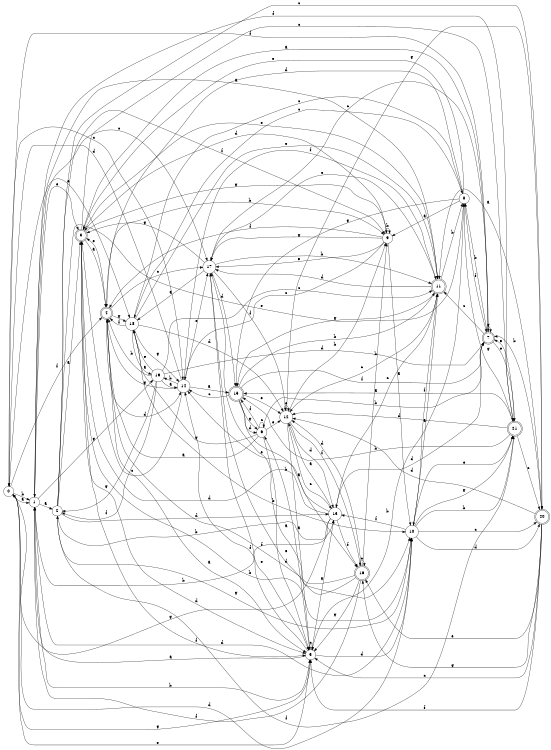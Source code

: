 digraph n18_4 {
__start0 [label="" shape="none"];

rankdir=LR;
size="8,5";

s0 [style="filled", color="black", fillcolor="white" shape="circle", label="0"];
s1 [style="filled", color="black", fillcolor="white" shape="circle", label="1"];
s2 [style="filled", color="black", fillcolor="white" shape="circle", label="2"];
s3 [style="rounded,filled", color="black", fillcolor="white" shape="doublecircle", label="3"];
s4 [style="rounded,filled", color="black", fillcolor="white" shape="doublecircle", label="4"];
s5 [style="filled", color="black", fillcolor="white" shape="circle", label="5"];
s6 [style="filled", color="black", fillcolor="white" shape="circle", label="6"];
s7 [style="rounded,filled", color="black", fillcolor="white" shape="doublecircle", label="7"];
s8 [style="filled", color="black", fillcolor="white" shape="circle", label="8"];
s9 [style="filled", color="black", fillcolor="white" shape="circle", label="9"];
s10 [style="filled", color="black", fillcolor="white" shape="circle", label="10"];
s11 [style="rounded,filled", color="black", fillcolor="white" shape="doublecircle", label="11"];
s12 [style="filled", color="black", fillcolor="white" shape="circle", label="12"];
s13 [style="filled", color="black", fillcolor="white" shape="circle", label="13"];
s14 [style="filled", color="black", fillcolor="white" shape="circle", label="14"];
s15 [style="rounded,filled", color="black", fillcolor="white" shape="doublecircle", label="15"];
s16 [style="rounded,filled", color="black", fillcolor="white" shape="doublecircle", label="16"];
s17 [style="filled", color="black", fillcolor="white" shape="circle", label="17"];
s18 [style="filled", color="black", fillcolor="white" shape="circle", label="18"];
s19 [style="filled", color="black", fillcolor="white" shape="circle", label="19"];
s20 [style="rounded,filled", color="black", fillcolor="white" shape="doublecircle", label="20"];
s21 [style="rounded,filled", color="black", fillcolor="white" shape="doublecircle", label="21"];
s0 -> s1 [label="a"];
s0 -> s1 [label="b"];
s0 -> s14 [label="c"];
s0 -> s10 [label="d"];
s0 -> s18 [label="e"];
s0 -> s4 [label="f"];
s0 -> s5 [label="g"];
s1 -> s2 [label="a"];
s1 -> s5 [label="b"];
s1 -> s17 [label="c"];
s1 -> s10 [label="d"];
s1 -> s3 [label="e"];
s1 -> s21 [label="f"];
s1 -> s19 [label="g"];
s2 -> s3 [label="a"];
s2 -> s13 [label="b"];
s2 -> s20 [label="c"];
s2 -> s13 [label="d"];
s2 -> s8 [label="e"];
s2 -> s9 [label="f"];
s2 -> s10 [label="g"];
s3 -> s4 [label="a"];
s3 -> s10 [label="b"];
s3 -> s21 [label="c"];
s3 -> s5 [label="d"];
s3 -> s11 [label="e"];
s3 -> s5 [label="f"];
s3 -> s9 [label="g"];
s4 -> s5 [label="a"];
s4 -> s9 [label="b"];
s4 -> s17 [label="c"];
s4 -> s14 [label="d"];
s4 -> s3 [label="e"];
s4 -> s10 [label="f"];
s4 -> s18 [label="g"];
s5 -> s1 [label="a"];
s5 -> s6 [label="b"];
s5 -> s5 [label="c"];
s5 -> s10 [label="d"];
s5 -> s0 [label="e"];
s5 -> s14 [label="f"];
s5 -> s13 [label="g"];
s6 -> s4 [label="a"];
s6 -> s7 [label="b"];
s6 -> s6 [label="c"];
s6 -> s5 [label="d"];
s6 -> s12 [label="e"];
s6 -> s15 [label="f"];
s6 -> s18 [label="g"];
s7 -> s3 [label="a"];
s7 -> s8 [label="b"];
s7 -> s11 [label="c"];
s7 -> s13 [label="d"];
s7 -> s21 [label="e"];
s7 -> s0 [label="f"];
s7 -> s7 [label="g"];
s8 -> s9 [label="a"];
s8 -> s5 [label="b"];
s8 -> s18 [label="c"];
s8 -> s4 [label="d"];
s8 -> s3 [label="e"];
s8 -> s7 [label="f"];
s8 -> s15 [label="g"];
s9 -> s10 [label="a"];
s9 -> s9 [label="b"];
s9 -> s14 [label="c"];
s9 -> s3 [label="d"];
s9 -> s17 [label="e"];
s9 -> s4 [label="f"];
s9 -> s17 [label="g"];
s10 -> s11 [label="a"];
s10 -> s21 [label="b"];
s10 -> s20 [label="c"];
s10 -> s20 [label="d"];
s10 -> s21 [label="e"];
s10 -> s13 [label="f"];
s10 -> s21 [label="g"];
s11 -> s1 [label="a"];
s11 -> s8 [label="b"];
s11 -> s12 [label="c"];
s11 -> s17 [label="d"];
s11 -> s17 [label="e"];
s11 -> s10 [label="f"];
s11 -> s15 [label="g"];
s12 -> s5 [label="a"];
s12 -> s9 [label="b"];
s12 -> s13 [label="c"];
s12 -> s13 [label="d"];
s12 -> s12 [label="e"];
s12 -> s16 [label="f"];
s12 -> s20 [label="g"];
s13 -> s12 [label="a"];
s13 -> s1 [label="b"];
s13 -> s11 [label="c"];
s13 -> s3 [label="d"];
s13 -> s14 [label="e"];
s13 -> s16 [label="f"];
s13 -> s0 [label="g"];
s14 -> s15 [label="a"];
s14 -> s19 [label="b"];
s14 -> s3 [label="c"];
s14 -> s0 [label="d"];
s14 -> s17 [label="e"];
s14 -> s11 [label="f"];
s14 -> s4 [label="g"];
s15 -> s16 [label="a"];
s15 -> s11 [label="b"];
s15 -> s14 [label="c"];
s15 -> s6 [label="d"];
s15 -> s12 [label="e"];
s15 -> s7 [label="f"];
s15 -> s6 [label="g"];
s16 -> s17 [label="a"];
s16 -> s9 [label="b"];
s16 -> s16 [label="c"];
s16 -> s12 [label="d"];
s16 -> s17 [label="e"];
s16 -> s1 [label="f"];
s16 -> s5 [label="g"];
s17 -> s18 [label="a"];
s17 -> s11 [label="b"];
s17 -> s7 [label="c"];
s17 -> s15 [label="d"];
s17 -> s5 [label="e"];
s17 -> s12 [label="f"];
s17 -> s3 [label="g"];
s18 -> s19 [label="a"];
s18 -> s10 [label="b"];
s18 -> s8 [label="c"];
s18 -> s12 [label="d"];
s18 -> s11 [label="e"];
s18 -> s4 [label="f"];
s18 -> s14 [label="g"];
s19 -> s14 [label="a"];
s19 -> s4 [label="b"];
s19 -> s11 [label="c"];
s19 -> s7 [label="d"];
s19 -> s18 [label="e"];
s19 -> s2 [label="f"];
s19 -> s2 [label="g"];
s20 -> s11 [label="a"];
s20 -> s7 [label="b"];
s20 -> s5 [label="c"];
s20 -> s12 [label="d"];
s20 -> s16 [label="e"];
s20 -> s5 [label="f"];
s20 -> s16 [label="g"];
s21 -> s15 [label="a"];
s21 -> s15 [label="b"];
s21 -> s20 [label="c"];
s21 -> s12 [label="d"];
s21 -> s7 [label="e"];
s21 -> s2 [label="f"];
s21 -> s8 [label="g"];

}